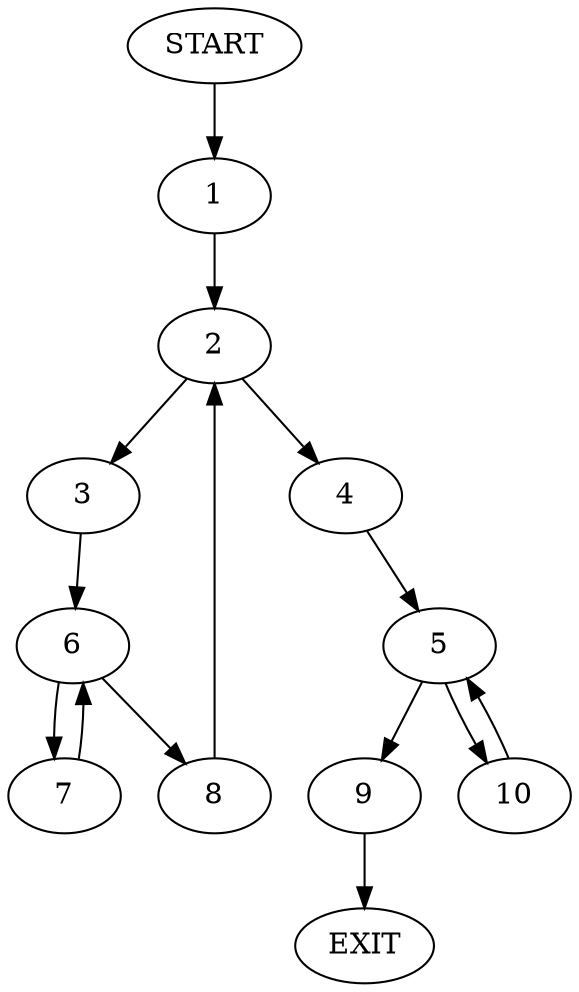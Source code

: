 digraph {
0 [label="START"]
11 [label="EXIT"]
0 -> 1
1 -> 2
2 -> 3
2 -> 4
4 -> 5
3 -> 6
6 -> 7
6 -> 8
8 -> 2
7 -> 6
5 -> 9
5 -> 10
9 -> 11
10 -> 5
}
